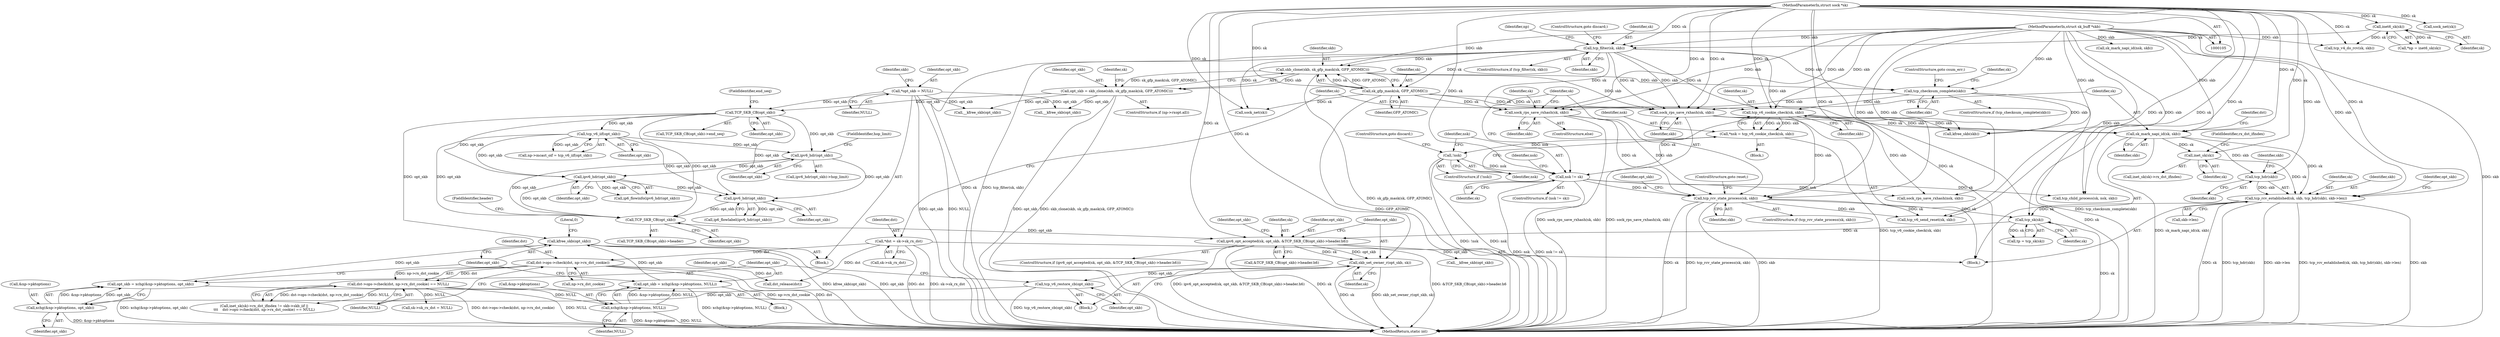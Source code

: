 digraph "0_linux_ac6e780070e30e4c35bd395acfe9191e6268bdd3_0@API" {
"1000432" [label="(Call,kfree_skb(opt_skb))"];
"1000298" [label="(Call,TCP_SKB_CB(opt_skb))"];
"1000116" [label="(Call,*opt_skb = NULL)"];
"1000141" [label="(Call,opt_skb = skb_clone(skb, sk_gfp_mask(sk, GFP_ATOMIC)))"];
"1000143" [label="(Call,skb_clone(skb, sk_gfp_mask(sk, GFP_ATOMIC)))"];
"1000131" [label="(Call,tcp_filter(sk, skb))"];
"1000112" [label="(Call,inet6_sk(sk))"];
"1000106" [label="(MethodParameterIn,struct sock *sk)"];
"1000107" [label="(MethodParameterIn,struct sk_buff *skb)"];
"1000145" [label="(Call,sk_gfp_mask(sk, GFP_ATOMIC))"];
"1000424" [label="(Call,opt_skb = xchg(&np->pktoptions, NULL))"];
"1000426" [label="(Call,xchg(&np->pktoptions, NULL))"];
"1000180" [label="(Call,dst->ops->check(dst, np->rx_dst_cookie) == NULL)"];
"1000181" [label="(Call,dst->ops->check(dst, np->rx_dst_cookie))"];
"1000156" [label="(Call,*dst = sk->sk_rx_dst)"];
"1000412" [label="(Call,opt_skb = xchg(&np->pktoptions, opt_skb))"];
"1000414" [label="(Call,xchg(&np->pktoptions, opt_skb))"];
"1000410" [label="(Call,tcp_v6_restore_cb(opt_skb))"];
"1000407" [label="(Call,skb_set_owner_r(opt_skb, sk))"];
"1000396" [label="(Call,ipv6_opt_accepted(sk, opt_skb, &TCP_SKB_CB(opt_skb)->header.h6))"];
"1000292" [label="(Call,tcp_sk(sk))"];
"1000257" [label="(Call,tcp_rcv_state_process(sk, skb))"];
"1000253" [label="(Call,sock_rps_save_rxhash(sk, skb))"];
"1000209" [label="(Call,tcp_checksum_complete(skb))"];
"1000230" [label="(Call,nsk != sk)"];
"1000226" [label="(Call,!nsk)"];
"1000220" [label="(Call,*nsk = tcp_v6_cookie_check(sk, skb))"];
"1000222" [label="(Call,tcp_v6_cookie_check(sk, skb))"];
"1000195" [label="(Call,tcp_rcv_established(sk, skb, tcp_hdr(skb), skb->len))"];
"1000164" [label="(Call,sk_mark_napi_id(sk, skb))"];
"1000161" [label="(Call,sock_rps_save_rxhash(sk, skb))"];
"1000174" [label="(Call,inet_sk(sk))"];
"1000198" [label="(Call,tcp_hdr(skb))"];
"1000402" [label="(Call,TCP_SKB_CB(opt_skb))"];
"1000382" [label="(Call,ipv6_hdr(opt_skb))"];
"1000335" [label="(Call,tcp_v6_iif(opt_skb))"];
"1000358" [label="(Call,ipv6_hdr(opt_skb))"];
"1000393" [label="(Call,ipv6_hdr(opt_skb))"];
"1000432" [label="(Call,kfree_skb(opt_skb))"];
"1000422" [label="(Call,__kfree_skb(opt_skb))"];
"1000227" [label="(Identifier,nsk)"];
"1000419" [label="(Identifier,opt_skb)"];
"1000433" [label="(Identifier,opt_skb)"];
"1000171" [label="(Call,inet_sk(sk)->rx_dst_ifindex != skb->skb_iif ||\n\t\t\t    dst->ops->check(dst, np->rx_dst_cookie) == NULL)"];
"1000141" [label="(Call,opt_skb = skb_clone(skb, sk_gfp_mask(sk, GFP_ATOMIC)))"];
"1000162" [label="(Identifier,sk)"];
"1000156" [label="(Call,*dst = sk->sk_rx_dst)"];
"1000401" [label="(Call,TCP_SKB_CB(opt_skb)->header)"];
"1000165" [label="(Identifier,sk)"];
"1000254" [label="(Identifier,sk)"];
"1000300" [label="(FieldIdentifier,end_seq)"];
"1000406" [label="(Block,)"];
"1000157" [label="(Identifier,dst)"];
"1000415" [label="(Call,&np->pktoptions)"];
"1000210" [label="(Identifier,skb)"];
"1000218" [label="(Block,)"];
"1000223" [label="(Identifier,sk)"];
"1000431" [label="(Identifier,NULL)"];
"1000262" [label="(Identifier,opt_skb)"];
"1000255" [label="(Identifier,skb)"];
"1000335" [label="(Call,tcp_v6_iif(opt_skb))"];
"1000186" [label="(Identifier,NULL)"];
"1000336" [label="(Identifier,opt_skb)"];
"1000260" [label="(ControlStructure,goto reset;)"];
"1000297" [label="(Call,TCP_SKB_CB(opt_skb)->end_seq)"];
"1000188" [label="(Call,dst_release(dst))"];
"1000221" [label="(Identifier,nsk)"];
"1000200" [label="(Call,skb->len)"];
"1000267" [label="(Call,tcp_v6_send_reset(sk, skb))"];
"1000106" [label="(MethodParameterIn,struct sock *sk)"];
"1000183" [label="(Call,np->rx_dst_cookie)"];
"1000138" [label="(Identifier,np)"];
"1000225" [label="(ControlStructure,if (!nsk))"];
"1000154" [label="(Block,)"];
"1000215" [label="(Identifier,sk)"];
"1000382" [label="(Call,ipv6_hdr(opt_skb))"];
"1000427" [label="(Call,&np->pktoptions)"];
"1000117" [label="(Identifier,opt_skb)"];
"1000281" [label="(Call,sock_net(sk))"];
"1000413" [label="(Identifier,opt_skb)"];
"1000181" [label="(Call,dst->ops->check(dst, np->rx_dst_cookie))"];
"1000409" [label="(Identifier,sk)"];
"1000168" [label="(Identifier,dst)"];
"1000174" [label="(Call,inet_sk(sk))"];
"1000248" [label="(Call,__kfree_skb(opt_skb))"];
"1000204" [label="(Identifier,opt_skb)"];
"1000234" [label="(Call,sock_rps_save_rxhash(nsk, skb))"];
"1000176" [label="(FieldIdentifier,rx_dst_ifindex)"];
"1000258" [label="(Identifier,sk)"];
"1000147" [label="(Identifier,GFP_ATOMIC)"];
"1000146" [label="(Identifier,sk)"];
"1000435" [label="(Literal,0)"];
"1000273" [label="(Call,__kfree_skb(opt_skb))"];
"1000198" [label="(Call,tcp_hdr(skb))"];
"1000414" [label="(Call,xchg(&np->pktoptions, opt_skb))"];
"1000122" [label="(Identifier,skb)"];
"1000224" [label="(Identifier,skb)"];
"1000127" [label="(Call,tcp_v4_do_rcv(sk, skb))"];
"1000241" [label="(Call,tcp_child_process(sk, nsk, skb))"];
"1000408" [label="(Identifier,opt_skb)"];
"1000175" [label="(Identifier,sk)"];
"1000292" [label="(Call,tcp_sk(sk))"];
"1000275" [label="(Call,kfree_skb(skb))"];
"1000228" [label="(ControlStructure,goto discard;)"];
"1000402" [label="(Call,TCP_SKB_CB(opt_skb))"];
"1000161" [label="(Call,sock_rps_save_rxhash(sk, skb))"];
"1000143" [label="(Call,skb_clone(skb, sk_gfp_mask(sk, GFP_ATOMIC)))"];
"1000360" [label="(FieldIdentifier,hop_limit)"];
"1000331" [label="(Call,np->mcast_oif = tcp_v6_iif(opt_skb))"];
"1000166" [label="(Identifier,skb)"];
"1000359" [label="(Identifier,opt_skb)"];
"1000173" [label="(Call,inet_sk(sk)->rx_dst_ifindex)"];
"1000222" [label="(Call,tcp_v6_cookie_check(sk, skb))"];
"1000299" [label="(Identifier,opt_skb)"];
"1000113" [label="(Identifier,sk)"];
"1000134" [label="(ControlStructure,goto discard;)"];
"1000259" [label="(Identifier,skb)"];
"1000357" [label="(Call,ipv6_hdr(opt_skb)->hop_limit)"];
"1000235" [label="(Identifier,nsk)"];
"1000290" [label="(Call,tp = tcp_sk(sk))"];
"1000196" [label="(Identifier,sk)"];
"1000425" [label="(Identifier,opt_skb)"];
"1000423" [label="(Identifier,opt_skb)"];
"1000144" [label="(Identifier,skb)"];
"1000399" [label="(Call,&TCP_SKB_CB(opt_skb)->header.h6)"];
"1000436" [label="(MethodReturn,static int)"];
"1000252" [label="(ControlStructure,else)"];
"1000421" [label="(Block,)"];
"1000151" [label="(Identifier,sk)"];
"1000394" [label="(Identifier,opt_skb)"];
"1000164" [label="(Call,sk_mark_napi_id(sk, skb))"];
"1000383" [label="(Identifier,opt_skb)"];
"1000229" [label="(ControlStructure,if (nsk != sk))"];
"1000412" [label="(Call,opt_skb = xchg(&np->pktoptions, opt_skb))"];
"1000195" [label="(Call,tcp_rcv_established(sk, skb, tcp_hdr(skb), skb->len))"];
"1000231" [label="(Identifier,nsk)"];
"1000112" [label="(Call,inet6_sk(sk))"];
"1000182" [label="(Identifier,dst)"];
"1000257" [label="(Call,tcp_rcv_state_process(sk, skb))"];
"1000424" [label="(Call,opt_skb = xchg(&np->pktoptions, NULL))"];
"1000131" [label="(Call,tcp_filter(sk, skb))"];
"1000132" [label="(Identifier,sk)"];
"1000397" [label="(Identifier,sk)"];
"1000398" [label="(Identifier,opt_skb)"];
"1000298" [label="(Call,TCP_SKB_CB(opt_skb))"];
"1000256" [label="(ControlStructure,if (tcp_rcv_state_process(sk, skb)))"];
"1000237" [label="(Call,sk_mark_napi_id(nsk, skb))"];
"1000209" [label="(Call,tcp_checksum_complete(skb))"];
"1000226" [label="(Call,!nsk)"];
"1000381" [label="(Call,ip6_flowinfo(ipv6_hdr(opt_skb)))"];
"1000145" [label="(Call,sk_gfp_mask(sk, GFP_ATOMIC))"];
"1000142" [label="(Identifier,opt_skb)"];
"1000135" [label="(ControlStructure,if (np->rxopt.all))"];
"1000285" [label="(Call,sock_net(sk))"];
"1000130" [label="(ControlStructure,if (tcp_filter(sk, skb)))"];
"1000403" [label="(Identifier,opt_skb)"];
"1000404" [label="(FieldIdentifier,header)"];
"1000211" [label="(ControlStructure,goto csum_err;)"];
"1000201" [label="(Identifier,skb)"];
"1000253" [label="(Call,sock_rps_save_rxhash(sk, skb))"];
"1000208" [label="(ControlStructure,if (tcp_checksum_complete(skb)))"];
"1000197" [label="(Identifier,skb)"];
"1000180" [label="(Call,dst->ops->check(dst, np->rx_dst_cookie) == NULL)"];
"1000232" [label="(Identifier,sk)"];
"1000118" [label="(Identifier,NULL)"];
"1000396" [label="(Call,ipv6_opt_accepted(sk, opt_skb, &TCP_SKB_CB(opt_skb)->header.h6))"];
"1000393" [label="(Call,ipv6_hdr(opt_skb))"];
"1000392" [label="(Call,ip6_flowlabel(ipv6_hdr(opt_skb)))"];
"1000410" [label="(Call,tcp_v6_restore_cb(opt_skb))"];
"1000358" [label="(Call,ipv6_hdr(opt_skb))"];
"1000395" [label="(ControlStructure,if (ipv6_opt_accepted(sk, opt_skb, &TCP_SKB_CB(opt_skb)->header.h6)))"];
"1000107" [label="(MethodParameterIn,struct sk_buff *skb)"];
"1000163" [label="(Identifier,skb)"];
"1000190" [label="(Call,sk->sk_rx_dst = NULL)"];
"1000407" [label="(Call,skb_set_owner_r(opt_skb, sk))"];
"1000293" [label="(Identifier,sk)"];
"1000116" [label="(Call,*opt_skb = NULL)"];
"1000133" [label="(Identifier,skb)"];
"1000426" [label="(Call,xchg(&np->pktoptions, NULL))"];
"1000158" [label="(Call,sk->sk_rx_dst)"];
"1000220" [label="(Call,*nsk = tcp_v6_cookie_check(sk, skb))"];
"1000199" [label="(Identifier,skb)"];
"1000230" [label="(Call,nsk != sk)"];
"1000108" [label="(Block,)"];
"1000411" [label="(Identifier,opt_skb)"];
"1000110" [label="(Call,*np = inet6_sk(sk))"];
"1000432" -> "1000108"  [label="AST: "];
"1000432" -> "1000433"  [label="CFG: "];
"1000433" -> "1000432"  [label="AST: "];
"1000435" -> "1000432"  [label="CFG: "];
"1000432" -> "1000436"  [label="DDG: kfree_skb(opt_skb)"];
"1000432" -> "1000436"  [label="DDG: opt_skb"];
"1000298" -> "1000432"  [label="DDG: opt_skb"];
"1000424" -> "1000432"  [label="DDG: opt_skb"];
"1000412" -> "1000432"  [label="DDG: opt_skb"];
"1000298" -> "1000297"  [label="AST: "];
"1000298" -> "1000299"  [label="CFG: "];
"1000299" -> "1000298"  [label="AST: "];
"1000300" -> "1000298"  [label="CFG: "];
"1000116" -> "1000298"  [label="DDG: opt_skb"];
"1000141" -> "1000298"  [label="DDG: opt_skb"];
"1000298" -> "1000335"  [label="DDG: opt_skb"];
"1000298" -> "1000358"  [label="DDG: opt_skb"];
"1000298" -> "1000382"  [label="DDG: opt_skb"];
"1000298" -> "1000393"  [label="DDG: opt_skb"];
"1000298" -> "1000402"  [label="DDG: opt_skb"];
"1000116" -> "1000108"  [label="AST: "];
"1000116" -> "1000118"  [label="CFG: "];
"1000117" -> "1000116"  [label="AST: "];
"1000118" -> "1000116"  [label="AST: "];
"1000122" -> "1000116"  [label="CFG: "];
"1000116" -> "1000436"  [label="DDG: opt_skb"];
"1000116" -> "1000436"  [label="DDG: NULL"];
"1000116" -> "1000248"  [label="DDG: opt_skb"];
"1000116" -> "1000273"  [label="DDG: opt_skb"];
"1000141" -> "1000135"  [label="AST: "];
"1000141" -> "1000143"  [label="CFG: "];
"1000142" -> "1000141"  [label="AST: "];
"1000143" -> "1000141"  [label="AST: "];
"1000151" -> "1000141"  [label="CFG: "];
"1000141" -> "1000436"  [label="DDG: opt_skb"];
"1000141" -> "1000436"  [label="DDG: skb_clone(skb, sk_gfp_mask(sk, GFP_ATOMIC))"];
"1000143" -> "1000141"  [label="DDG: skb"];
"1000143" -> "1000141"  [label="DDG: sk_gfp_mask(sk, GFP_ATOMIC)"];
"1000141" -> "1000248"  [label="DDG: opt_skb"];
"1000141" -> "1000273"  [label="DDG: opt_skb"];
"1000143" -> "1000145"  [label="CFG: "];
"1000144" -> "1000143"  [label="AST: "];
"1000145" -> "1000143"  [label="AST: "];
"1000143" -> "1000436"  [label="DDG: sk_gfp_mask(sk, GFP_ATOMIC)"];
"1000131" -> "1000143"  [label="DDG: skb"];
"1000107" -> "1000143"  [label="DDG: skb"];
"1000145" -> "1000143"  [label="DDG: sk"];
"1000145" -> "1000143"  [label="DDG: GFP_ATOMIC"];
"1000143" -> "1000161"  [label="DDG: skb"];
"1000143" -> "1000209"  [label="DDG: skb"];
"1000131" -> "1000130"  [label="AST: "];
"1000131" -> "1000133"  [label="CFG: "];
"1000132" -> "1000131"  [label="AST: "];
"1000133" -> "1000131"  [label="AST: "];
"1000134" -> "1000131"  [label="CFG: "];
"1000138" -> "1000131"  [label="CFG: "];
"1000131" -> "1000436"  [label="DDG: sk"];
"1000131" -> "1000436"  [label="DDG: tcp_filter(sk, skb)"];
"1000112" -> "1000131"  [label="DDG: sk"];
"1000106" -> "1000131"  [label="DDG: sk"];
"1000107" -> "1000131"  [label="DDG: skb"];
"1000131" -> "1000145"  [label="DDG: sk"];
"1000131" -> "1000161"  [label="DDG: sk"];
"1000131" -> "1000161"  [label="DDG: skb"];
"1000131" -> "1000209"  [label="DDG: skb"];
"1000131" -> "1000222"  [label="DDG: sk"];
"1000131" -> "1000253"  [label="DDG: sk"];
"1000131" -> "1000275"  [label="DDG: skb"];
"1000131" -> "1000281"  [label="DDG: sk"];
"1000112" -> "1000110"  [label="AST: "];
"1000112" -> "1000113"  [label="CFG: "];
"1000113" -> "1000112"  [label="AST: "];
"1000110" -> "1000112"  [label="CFG: "];
"1000112" -> "1000110"  [label="DDG: sk"];
"1000106" -> "1000112"  [label="DDG: sk"];
"1000112" -> "1000127"  [label="DDG: sk"];
"1000106" -> "1000105"  [label="AST: "];
"1000106" -> "1000436"  [label="DDG: sk"];
"1000106" -> "1000127"  [label="DDG: sk"];
"1000106" -> "1000145"  [label="DDG: sk"];
"1000106" -> "1000161"  [label="DDG: sk"];
"1000106" -> "1000164"  [label="DDG: sk"];
"1000106" -> "1000174"  [label="DDG: sk"];
"1000106" -> "1000195"  [label="DDG: sk"];
"1000106" -> "1000222"  [label="DDG: sk"];
"1000106" -> "1000230"  [label="DDG: sk"];
"1000106" -> "1000241"  [label="DDG: sk"];
"1000106" -> "1000253"  [label="DDG: sk"];
"1000106" -> "1000257"  [label="DDG: sk"];
"1000106" -> "1000267"  [label="DDG: sk"];
"1000106" -> "1000281"  [label="DDG: sk"];
"1000106" -> "1000285"  [label="DDG: sk"];
"1000106" -> "1000292"  [label="DDG: sk"];
"1000106" -> "1000396"  [label="DDG: sk"];
"1000106" -> "1000407"  [label="DDG: sk"];
"1000107" -> "1000105"  [label="AST: "];
"1000107" -> "1000436"  [label="DDG: skb"];
"1000107" -> "1000127"  [label="DDG: skb"];
"1000107" -> "1000161"  [label="DDG: skb"];
"1000107" -> "1000164"  [label="DDG: skb"];
"1000107" -> "1000195"  [label="DDG: skb"];
"1000107" -> "1000198"  [label="DDG: skb"];
"1000107" -> "1000209"  [label="DDG: skb"];
"1000107" -> "1000222"  [label="DDG: skb"];
"1000107" -> "1000234"  [label="DDG: skb"];
"1000107" -> "1000237"  [label="DDG: skb"];
"1000107" -> "1000241"  [label="DDG: skb"];
"1000107" -> "1000253"  [label="DDG: skb"];
"1000107" -> "1000257"  [label="DDG: skb"];
"1000107" -> "1000267"  [label="DDG: skb"];
"1000107" -> "1000275"  [label="DDG: skb"];
"1000145" -> "1000147"  [label="CFG: "];
"1000146" -> "1000145"  [label="AST: "];
"1000147" -> "1000145"  [label="AST: "];
"1000145" -> "1000436"  [label="DDG: GFP_ATOMIC"];
"1000145" -> "1000161"  [label="DDG: sk"];
"1000145" -> "1000222"  [label="DDG: sk"];
"1000145" -> "1000253"  [label="DDG: sk"];
"1000145" -> "1000281"  [label="DDG: sk"];
"1000424" -> "1000421"  [label="AST: "];
"1000424" -> "1000426"  [label="CFG: "];
"1000425" -> "1000424"  [label="AST: "];
"1000426" -> "1000424"  [label="AST: "];
"1000433" -> "1000424"  [label="CFG: "];
"1000424" -> "1000436"  [label="DDG: xchg(&np->pktoptions, NULL)"];
"1000426" -> "1000424"  [label="DDG: &np->pktoptions"];
"1000426" -> "1000424"  [label="DDG: NULL"];
"1000426" -> "1000431"  [label="CFG: "];
"1000427" -> "1000426"  [label="AST: "];
"1000431" -> "1000426"  [label="AST: "];
"1000426" -> "1000436"  [label="DDG: &np->pktoptions"];
"1000426" -> "1000436"  [label="DDG: NULL"];
"1000180" -> "1000426"  [label="DDG: NULL"];
"1000180" -> "1000171"  [label="AST: "];
"1000180" -> "1000186"  [label="CFG: "];
"1000181" -> "1000180"  [label="AST: "];
"1000186" -> "1000180"  [label="AST: "];
"1000171" -> "1000180"  [label="CFG: "];
"1000180" -> "1000436"  [label="DDG: NULL"];
"1000180" -> "1000436"  [label="DDG: dst->ops->check(dst, np->rx_dst_cookie)"];
"1000180" -> "1000171"  [label="DDG: dst->ops->check(dst, np->rx_dst_cookie)"];
"1000180" -> "1000171"  [label="DDG: NULL"];
"1000181" -> "1000180"  [label="DDG: dst"];
"1000181" -> "1000180"  [label="DDG: np->rx_dst_cookie"];
"1000180" -> "1000190"  [label="DDG: NULL"];
"1000181" -> "1000183"  [label="CFG: "];
"1000182" -> "1000181"  [label="AST: "];
"1000183" -> "1000181"  [label="AST: "];
"1000186" -> "1000181"  [label="CFG: "];
"1000181" -> "1000436"  [label="DDG: dst"];
"1000181" -> "1000436"  [label="DDG: np->rx_dst_cookie"];
"1000156" -> "1000181"  [label="DDG: dst"];
"1000181" -> "1000188"  [label="DDG: dst"];
"1000156" -> "1000154"  [label="AST: "];
"1000156" -> "1000158"  [label="CFG: "];
"1000157" -> "1000156"  [label="AST: "];
"1000158" -> "1000156"  [label="AST: "];
"1000162" -> "1000156"  [label="CFG: "];
"1000156" -> "1000436"  [label="DDG: dst"];
"1000156" -> "1000436"  [label="DDG: sk->sk_rx_dst"];
"1000156" -> "1000188"  [label="DDG: dst"];
"1000412" -> "1000406"  [label="AST: "];
"1000412" -> "1000414"  [label="CFG: "];
"1000413" -> "1000412"  [label="AST: "];
"1000414" -> "1000412"  [label="AST: "];
"1000433" -> "1000412"  [label="CFG: "];
"1000412" -> "1000436"  [label="DDG: xchg(&np->pktoptions, opt_skb)"];
"1000414" -> "1000412"  [label="DDG: &np->pktoptions"];
"1000414" -> "1000412"  [label="DDG: opt_skb"];
"1000414" -> "1000419"  [label="CFG: "];
"1000415" -> "1000414"  [label="AST: "];
"1000419" -> "1000414"  [label="AST: "];
"1000414" -> "1000436"  [label="DDG: &np->pktoptions"];
"1000410" -> "1000414"  [label="DDG: opt_skb"];
"1000410" -> "1000406"  [label="AST: "];
"1000410" -> "1000411"  [label="CFG: "];
"1000411" -> "1000410"  [label="AST: "];
"1000413" -> "1000410"  [label="CFG: "];
"1000410" -> "1000436"  [label="DDG: tcp_v6_restore_cb(opt_skb)"];
"1000407" -> "1000410"  [label="DDG: opt_skb"];
"1000407" -> "1000406"  [label="AST: "];
"1000407" -> "1000409"  [label="CFG: "];
"1000408" -> "1000407"  [label="AST: "];
"1000409" -> "1000407"  [label="AST: "];
"1000411" -> "1000407"  [label="CFG: "];
"1000407" -> "1000436"  [label="DDG: sk"];
"1000407" -> "1000436"  [label="DDG: skb_set_owner_r(opt_skb, sk)"];
"1000396" -> "1000407"  [label="DDG: opt_skb"];
"1000396" -> "1000407"  [label="DDG: sk"];
"1000396" -> "1000395"  [label="AST: "];
"1000396" -> "1000399"  [label="CFG: "];
"1000397" -> "1000396"  [label="AST: "];
"1000398" -> "1000396"  [label="AST: "];
"1000399" -> "1000396"  [label="AST: "];
"1000408" -> "1000396"  [label="CFG: "];
"1000423" -> "1000396"  [label="CFG: "];
"1000396" -> "1000436"  [label="DDG: ipv6_opt_accepted(sk, opt_skb, &TCP_SKB_CB(opt_skb)->header.h6)"];
"1000396" -> "1000436"  [label="DDG: sk"];
"1000396" -> "1000436"  [label="DDG: &TCP_SKB_CB(opt_skb)->header.h6"];
"1000292" -> "1000396"  [label="DDG: sk"];
"1000402" -> "1000396"  [label="DDG: opt_skb"];
"1000396" -> "1000422"  [label="DDG: opt_skb"];
"1000292" -> "1000290"  [label="AST: "];
"1000292" -> "1000293"  [label="CFG: "];
"1000293" -> "1000292"  [label="AST: "];
"1000290" -> "1000292"  [label="CFG: "];
"1000292" -> "1000436"  [label="DDG: sk"];
"1000292" -> "1000290"  [label="DDG: sk"];
"1000257" -> "1000292"  [label="DDG: sk"];
"1000195" -> "1000292"  [label="DDG: sk"];
"1000257" -> "1000256"  [label="AST: "];
"1000257" -> "1000259"  [label="CFG: "];
"1000258" -> "1000257"  [label="AST: "];
"1000259" -> "1000257"  [label="AST: "];
"1000260" -> "1000257"  [label="CFG: "];
"1000262" -> "1000257"  [label="CFG: "];
"1000257" -> "1000436"  [label="DDG: skb"];
"1000257" -> "1000436"  [label="DDG: sk"];
"1000257" -> "1000436"  [label="DDG: tcp_rcv_state_process(sk, skb)"];
"1000253" -> "1000257"  [label="DDG: sk"];
"1000253" -> "1000257"  [label="DDG: skb"];
"1000230" -> "1000257"  [label="DDG: sk"];
"1000222" -> "1000257"  [label="DDG: skb"];
"1000257" -> "1000267"  [label="DDG: sk"];
"1000257" -> "1000267"  [label="DDG: skb"];
"1000253" -> "1000252"  [label="AST: "];
"1000253" -> "1000255"  [label="CFG: "];
"1000254" -> "1000253"  [label="AST: "];
"1000255" -> "1000253"  [label="AST: "];
"1000258" -> "1000253"  [label="CFG: "];
"1000253" -> "1000436"  [label="DDG: sock_rps_save_rxhash(sk, skb)"];
"1000209" -> "1000253"  [label="DDG: skb"];
"1000209" -> "1000208"  [label="AST: "];
"1000209" -> "1000210"  [label="CFG: "];
"1000210" -> "1000209"  [label="AST: "];
"1000211" -> "1000209"  [label="CFG: "];
"1000215" -> "1000209"  [label="CFG: "];
"1000209" -> "1000436"  [label="DDG: tcp_checksum_complete(skb)"];
"1000209" -> "1000222"  [label="DDG: skb"];
"1000209" -> "1000275"  [label="DDG: skb"];
"1000230" -> "1000229"  [label="AST: "];
"1000230" -> "1000232"  [label="CFG: "];
"1000231" -> "1000230"  [label="AST: "];
"1000232" -> "1000230"  [label="AST: "];
"1000235" -> "1000230"  [label="CFG: "];
"1000258" -> "1000230"  [label="CFG: "];
"1000230" -> "1000436"  [label="DDG: nsk"];
"1000230" -> "1000436"  [label="DDG: nsk != sk"];
"1000226" -> "1000230"  [label="DDG: nsk"];
"1000222" -> "1000230"  [label="DDG: sk"];
"1000230" -> "1000234"  [label="DDG: nsk"];
"1000230" -> "1000241"  [label="DDG: sk"];
"1000226" -> "1000225"  [label="AST: "];
"1000226" -> "1000227"  [label="CFG: "];
"1000227" -> "1000226"  [label="AST: "];
"1000228" -> "1000226"  [label="CFG: "];
"1000231" -> "1000226"  [label="CFG: "];
"1000226" -> "1000436"  [label="DDG: nsk"];
"1000226" -> "1000436"  [label="DDG: !nsk"];
"1000220" -> "1000226"  [label="DDG: nsk"];
"1000220" -> "1000218"  [label="AST: "];
"1000220" -> "1000222"  [label="CFG: "];
"1000221" -> "1000220"  [label="AST: "];
"1000222" -> "1000220"  [label="AST: "];
"1000227" -> "1000220"  [label="CFG: "];
"1000220" -> "1000436"  [label="DDG: tcp_v6_cookie_check(sk, skb)"];
"1000222" -> "1000220"  [label="DDG: sk"];
"1000222" -> "1000220"  [label="DDG: skb"];
"1000222" -> "1000224"  [label="CFG: "];
"1000223" -> "1000222"  [label="AST: "];
"1000224" -> "1000222"  [label="AST: "];
"1000222" -> "1000436"  [label="DDG: sk"];
"1000222" -> "1000234"  [label="DDG: skb"];
"1000222" -> "1000275"  [label="DDG: skb"];
"1000195" -> "1000154"  [label="AST: "];
"1000195" -> "1000200"  [label="CFG: "];
"1000196" -> "1000195"  [label="AST: "];
"1000197" -> "1000195"  [label="AST: "];
"1000198" -> "1000195"  [label="AST: "];
"1000200" -> "1000195"  [label="AST: "];
"1000204" -> "1000195"  [label="CFG: "];
"1000195" -> "1000436"  [label="DDG: skb->len"];
"1000195" -> "1000436"  [label="DDG: tcp_rcv_established(sk, skb, tcp_hdr(skb), skb->len)"];
"1000195" -> "1000436"  [label="DDG: skb"];
"1000195" -> "1000436"  [label="DDG: sk"];
"1000195" -> "1000436"  [label="DDG: tcp_hdr(skb)"];
"1000164" -> "1000195"  [label="DDG: sk"];
"1000174" -> "1000195"  [label="DDG: sk"];
"1000198" -> "1000195"  [label="DDG: skb"];
"1000164" -> "1000154"  [label="AST: "];
"1000164" -> "1000166"  [label="CFG: "];
"1000165" -> "1000164"  [label="AST: "];
"1000166" -> "1000164"  [label="AST: "];
"1000168" -> "1000164"  [label="CFG: "];
"1000164" -> "1000436"  [label="DDG: sk_mark_napi_id(sk, skb)"];
"1000161" -> "1000164"  [label="DDG: sk"];
"1000161" -> "1000164"  [label="DDG: skb"];
"1000164" -> "1000174"  [label="DDG: sk"];
"1000164" -> "1000198"  [label="DDG: skb"];
"1000161" -> "1000154"  [label="AST: "];
"1000161" -> "1000163"  [label="CFG: "];
"1000162" -> "1000161"  [label="AST: "];
"1000163" -> "1000161"  [label="AST: "];
"1000165" -> "1000161"  [label="CFG: "];
"1000161" -> "1000436"  [label="DDG: sock_rps_save_rxhash(sk, skb)"];
"1000174" -> "1000173"  [label="AST: "];
"1000174" -> "1000175"  [label="CFG: "];
"1000175" -> "1000174"  [label="AST: "];
"1000176" -> "1000174"  [label="CFG: "];
"1000198" -> "1000199"  [label="CFG: "];
"1000199" -> "1000198"  [label="AST: "];
"1000201" -> "1000198"  [label="CFG: "];
"1000402" -> "1000401"  [label="AST: "];
"1000402" -> "1000403"  [label="CFG: "];
"1000403" -> "1000402"  [label="AST: "];
"1000404" -> "1000402"  [label="CFG: "];
"1000382" -> "1000402"  [label="DDG: opt_skb"];
"1000358" -> "1000402"  [label="DDG: opt_skb"];
"1000393" -> "1000402"  [label="DDG: opt_skb"];
"1000335" -> "1000402"  [label="DDG: opt_skb"];
"1000382" -> "1000381"  [label="AST: "];
"1000382" -> "1000383"  [label="CFG: "];
"1000383" -> "1000382"  [label="AST: "];
"1000381" -> "1000382"  [label="CFG: "];
"1000382" -> "1000381"  [label="DDG: opt_skb"];
"1000335" -> "1000382"  [label="DDG: opt_skb"];
"1000358" -> "1000382"  [label="DDG: opt_skb"];
"1000382" -> "1000393"  [label="DDG: opt_skb"];
"1000335" -> "1000331"  [label="AST: "];
"1000335" -> "1000336"  [label="CFG: "];
"1000336" -> "1000335"  [label="AST: "];
"1000331" -> "1000335"  [label="CFG: "];
"1000335" -> "1000331"  [label="DDG: opt_skb"];
"1000335" -> "1000358"  [label="DDG: opt_skb"];
"1000335" -> "1000393"  [label="DDG: opt_skb"];
"1000358" -> "1000357"  [label="AST: "];
"1000358" -> "1000359"  [label="CFG: "];
"1000359" -> "1000358"  [label="AST: "];
"1000360" -> "1000358"  [label="CFG: "];
"1000358" -> "1000393"  [label="DDG: opt_skb"];
"1000393" -> "1000392"  [label="AST: "];
"1000393" -> "1000394"  [label="CFG: "];
"1000394" -> "1000393"  [label="AST: "];
"1000392" -> "1000393"  [label="CFG: "];
"1000393" -> "1000392"  [label="DDG: opt_skb"];
}
